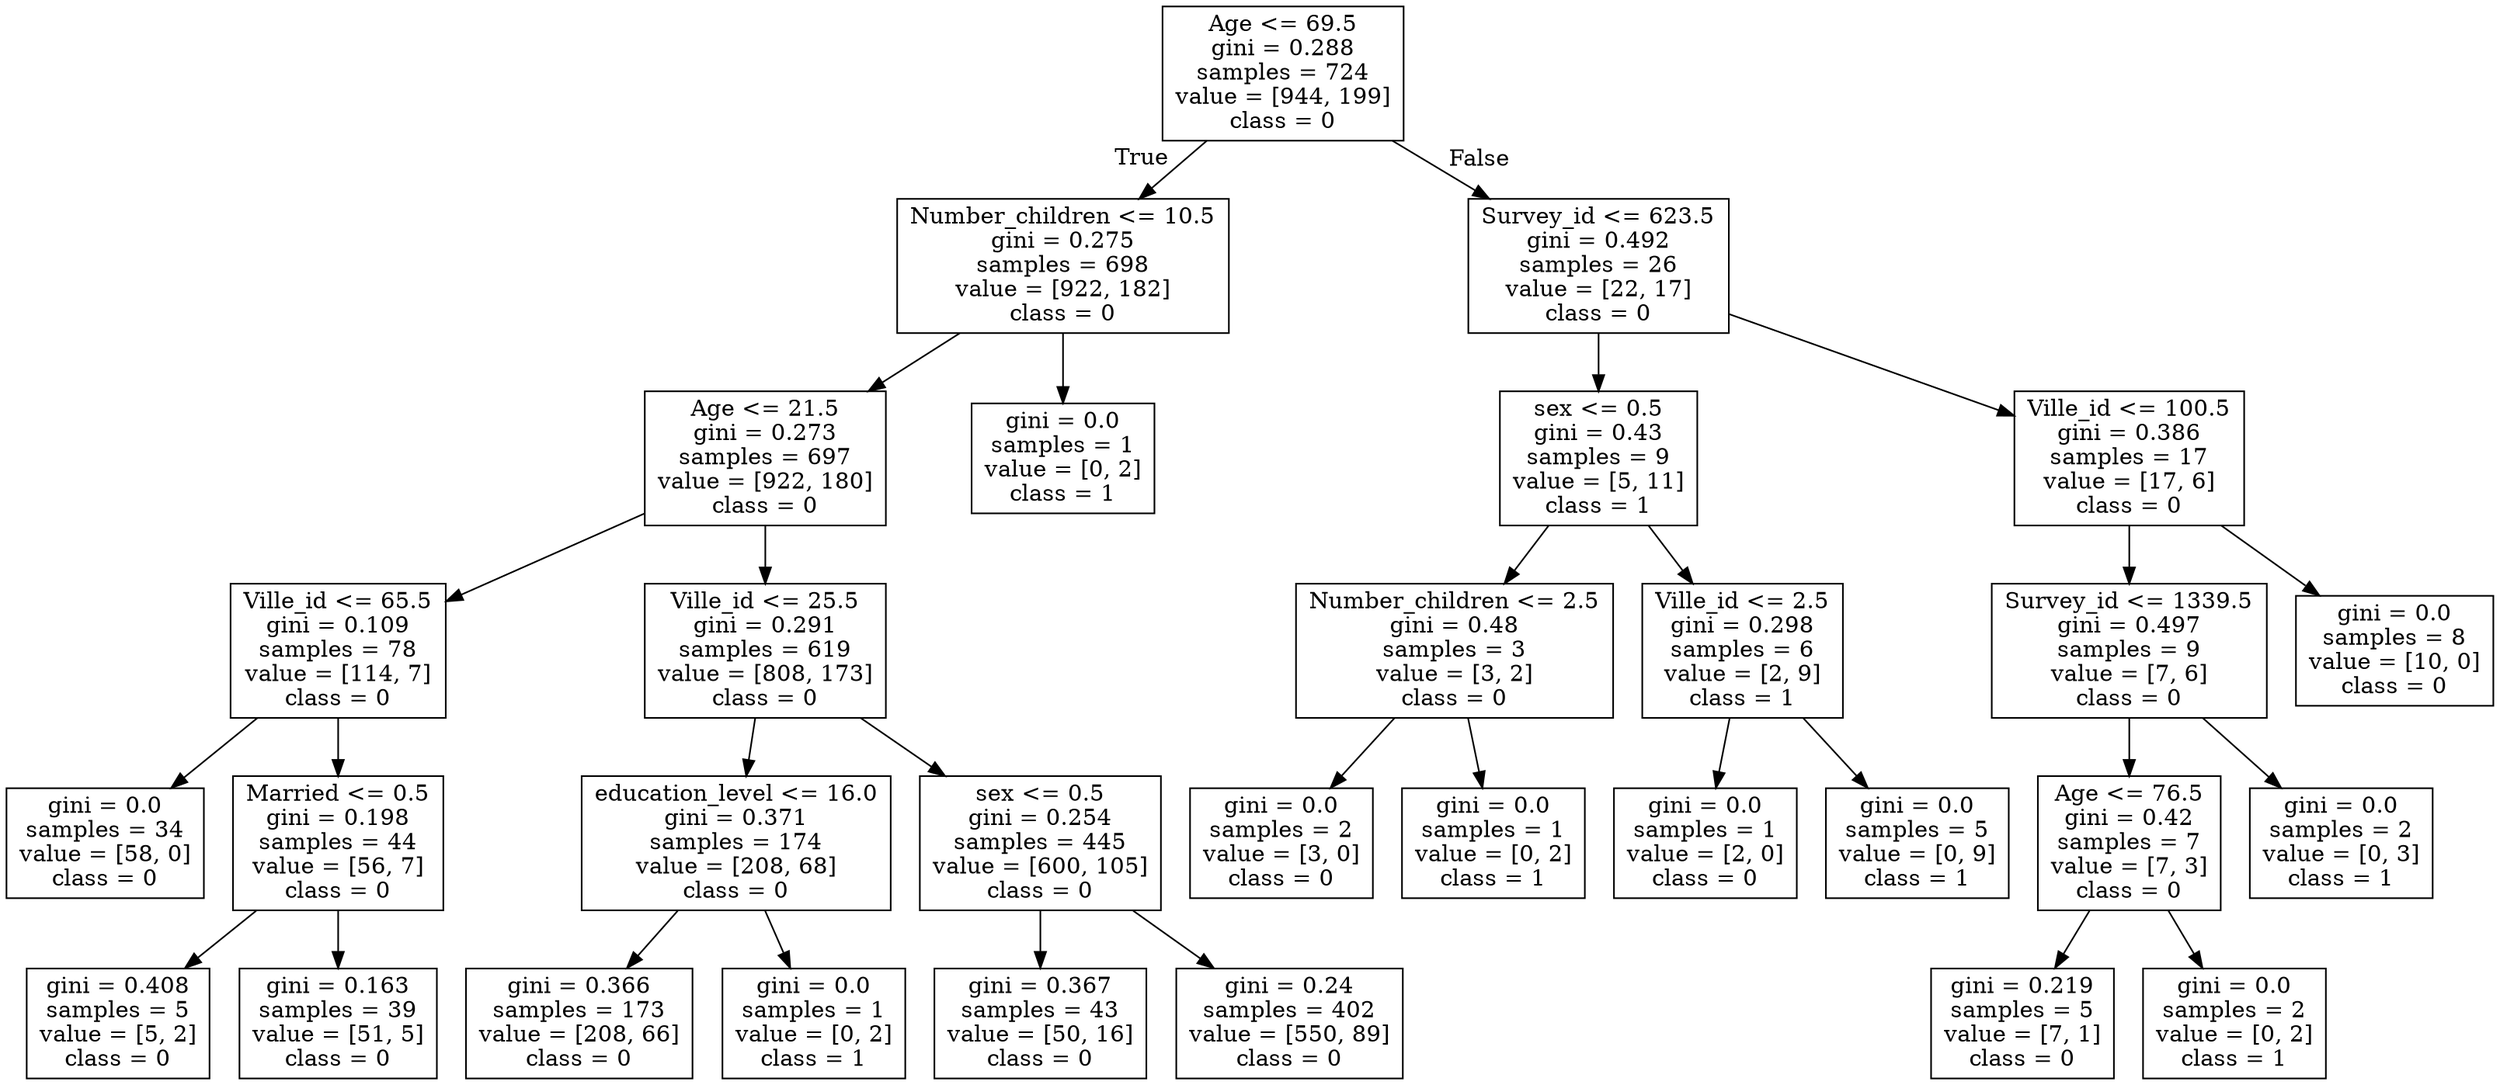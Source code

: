 digraph Tree {
node [shape=box] ;
0 [label="Age <= 69.5\ngini = 0.288\nsamples = 724\nvalue = [944, 199]\nclass = 0"] ;
1 [label="Number_children <= 10.5\ngini = 0.275\nsamples = 698\nvalue = [922, 182]\nclass = 0"] ;
0 -> 1 [labeldistance=2.5, labelangle=45, headlabel="True"] ;
2 [label="Age <= 21.5\ngini = 0.273\nsamples = 697\nvalue = [922, 180]\nclass = 0"] ;
1 -> 2 ;
3 [label="Ville_id <= 65.5\ngini = 0.109\nsamples = 78\nvalue = [114, 7]\nclass = 0"] ;
2 -> 3 ;
4 [label="gini = 0.0\nsamples = 34\nvalue = [58, 0]\nclass = 0"] ;
3 -> 4 ;
5 [label="Married <= 0.5\ngini = 0.198\nsamples = 44\nvalue = [56, 7]\nclass = 0"] ;
3 -> 5 ;
6 [label="gini = 0.408\nsamples = 5\nvalue = [5, 2]\nclass = 0"] ;
5 -> 6 ;
7 [label="gini = 0.163\nsamples = 39\nvalue = [51, 5]\nclass = 0"] ;
5 -> 7 ;
8 [label="Ville_id <= 25.5\ngini = 0.291\nsamples = 619\nvalue = [808, 173]\nclass = 0"] ;
2 -> 8 ;
9 [label="education_level <= 16.0\ngini = 0.371\nsamples = 174\nvalue = [208, 68]\nclass = 0"] ;
8 -> 9 ;
10 [label="gini = 0.366\nsamples = 173\nvalue = [208, 66]\nclass = 0"] ;
9 -> 10 ;
11 [label="gini = 0.0\nsamples = 1\nvalue = [0, 2]\nclass = 1"] ;
9 -> 11 ;
12 [label="sex <= 0.5\ngini = 0.254\nsamples = 445\nvalue = [600, 105]\nclass = 0"] ;
8 -> 12 ;
13 [label="gini = 0.367\nsamples = 43\nvalue = [50, 16]\nclass = 0"] ;
12 -> 13 ;
14 [label="gini = 0.24\nsamples = 402\nvalue = [550, 89]\nclass = 0"] ;
12 -> 14 ;
15 [label="gini = 0.0\nsamples = 1\nvalue = [0, 2]\nclass = 1"] ;
1 -> 15 ;
16 [label="Survey_id <= 623.5\ngini = 0.492\nsamples = 26\nvalue = [22, 17]\nclass = 0"] ;
0 -> 16 [labeldistance=2.5, labelangle=-45, headlabel="False"] ;
17 [label="sex <= 0.5\ngini = 0.43\nsamples = 9\nvalue = [5, 11]\nclass = 1"] ;
16 -> 17 ;
18 [label="Number_children <= 2.5\ngini = 0.48\nsamples = 3\nvalue = [3, 2]\nclass = 0"] ;
17 -> 18 ;
19 [label="gini = 0.0\nsamples = 2\nvalue = [3, 0]\nclass = 0"] ;
18 -> 19 ;
20 [label="gini = 0.0\nsamples = 1\nvalue = [0, 2]\nclass = 1"] ;
18 -> 20 ;
21 [label="Ville_id <= 2.5\ngini = 0.298\nsamples = 6\nvalue = [2, 9]\nclass = 1"] ;
17 -> 21 ;
22 [label="gini = 0.0\nsamples = 1\nvalue = [2, 0]\nclass = 0"] ;
21 -> 22 ;
23 [label="gini = 0.0\nsamples = 5\nvalue = [0, 9]\nclass = 1"] ;
21 -> 23 ;
24 [label="Ville_id <= 100.5\ngini = 0.386\nsamples = 17\nvalue = [17, 6]\nclass = 0"] ;
16 -> 24 ;
25 [label="Survey_id <= 1339.5\ngini = 0.497\nsamples = 9\nvalue = [7, 6]\nclass = 0"] ;
24 -> 25 ;
26 [label="Age <= 76.5\ngini = 0.42\nsamples = 7\nvalue = [7, 3]\nclass = 0"] ;
25 -> 26 ;
27 [label="gini = 0.219\nsamples = 5\nvalue = [7, 1]\nclass = 0"] ;
26 -> 27 ;
28 [label="gini = 0.0\nsamples = 2\nvalue = [0, 2]\nclass = 1"] ;
26 -> 28 ;
29 [label="gini = 0.0\nsamples = 2\nvalue = [0, 3]\nclass = 1"] ;
25 -> 29 ;
30 [label="gini = 0.0\nsamples = 8\nvalue = [10, 0]\nclass = 0"] ;
24 -> 30 ;
}